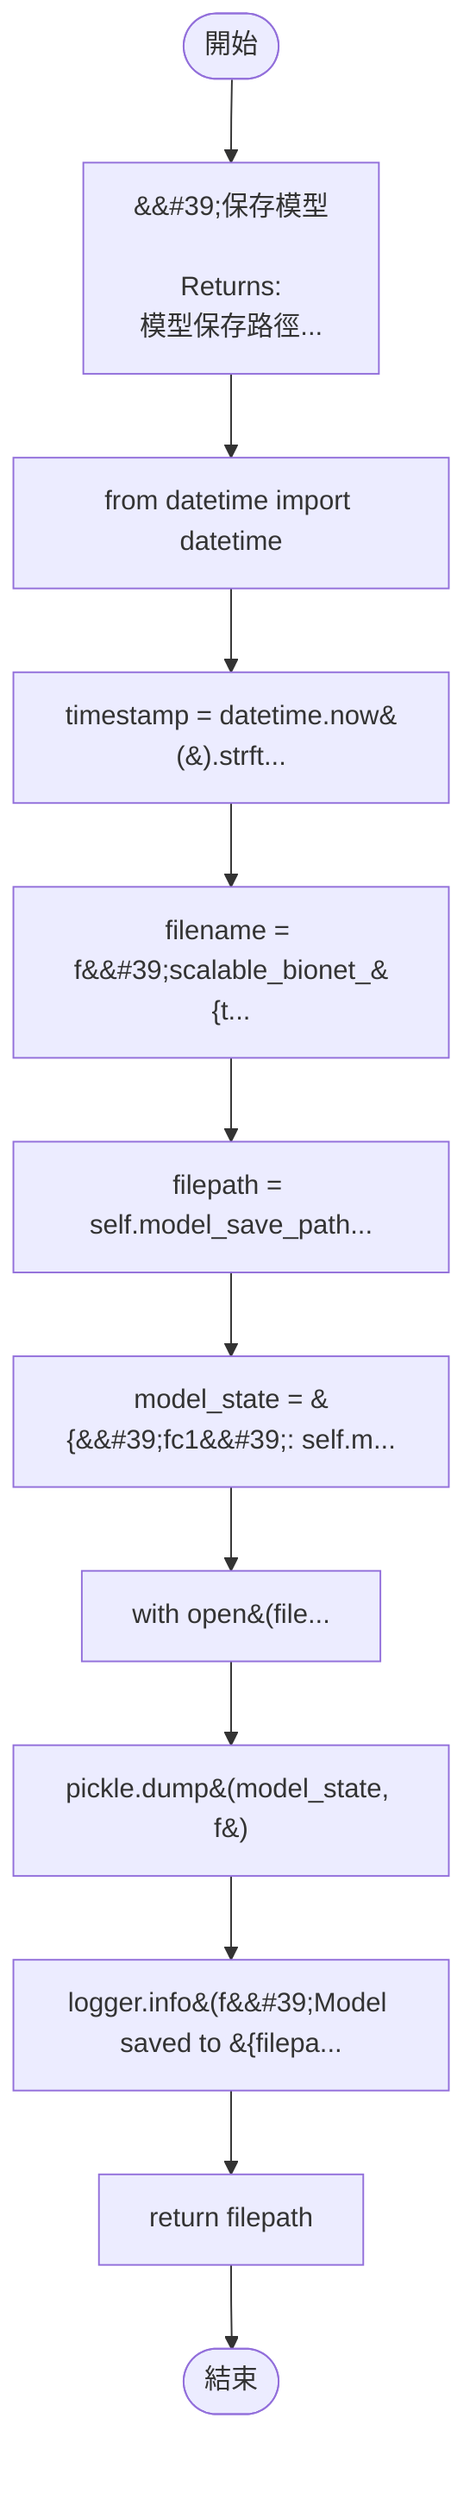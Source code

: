 flowchart TB
    n1([開始])
    n2([結束])
    n3[&amp;&#35;39;保存模型\n\n        Returns:\n            模型保存路徑...]
    n4[from datetime import datetime]
    n5[timestamp = datetime.now&#40;&#41;.strft...]
    n6[filename = f&amp;&#35;39;scalable_bionet_&#123;t...]
    n7[filepath = self.model_save_path...]
    n8[model_state = &#123;&amp;&#35;39;fc1&amp;&#35;39;: self.m...]
    n9[with open&#40;file...]
    n10[pickle.dump&#40;model_state, f&#41;]
    n11[logger.info&#40;f&amp;&#35;39;Model saved to &#123;filepa...]
    n12[return filepath]
    n1 --> n3
    n3 --> n4
    n4 --> n5
    n5 --> n6
    n6 --> n7
    n7 --> n8
    n8 --> n9
    n9 --> n10
    n10 --> n11
    n11 --> n12
    n12 --> n2